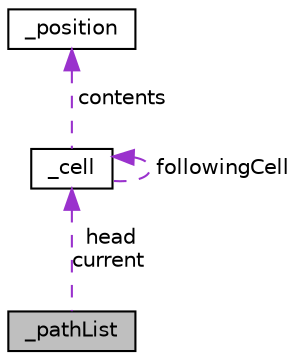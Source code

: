 digraph "_pathList"
{
 // LATEX_PDF_SIZE
  edge [fontname="Helvetica",fontsize="10",labelfontname="Helvetica",labelfontsize="10"];
  node [fontname="Helvetica",fontsize="10",shape=record];
  Node1 [label="_pathList",height=0.2,width=0.4,color="black", fillcolor="grey75", style="filled", fontcolor="black",tooltip="A structure to represent a pathList object."];
  Node2 -> Node1 [dir="back",color="darkorchid3",fontsize="10",style="dashed",label=" head\ncurrent" ,fontname="Helvetica"];
  Node2 [label="_cell",height=0.2,width=0.4,color="black", fillcolor="white", style="filled",URL="$struct__cell.html",tooltip="A structure to represent a cell object."];
  Node3 -> Node2 [dir="back",color="darkorchid3",fontsize="10",style="dashed",label=" contents" ,fontname="Helvetica"];
  Node3 [label="_position",height=0.2,width=0.4,color="black", fillcolor="white", style="filled",URL="$struct__position.html",tooltip="A structure to represent the position."];
  Node2 -> Node2 [dir="back",color="darkorchid3",fontsize="10",style="dashed",label=" followingCell" ,fontname="Helvetica"];
}
